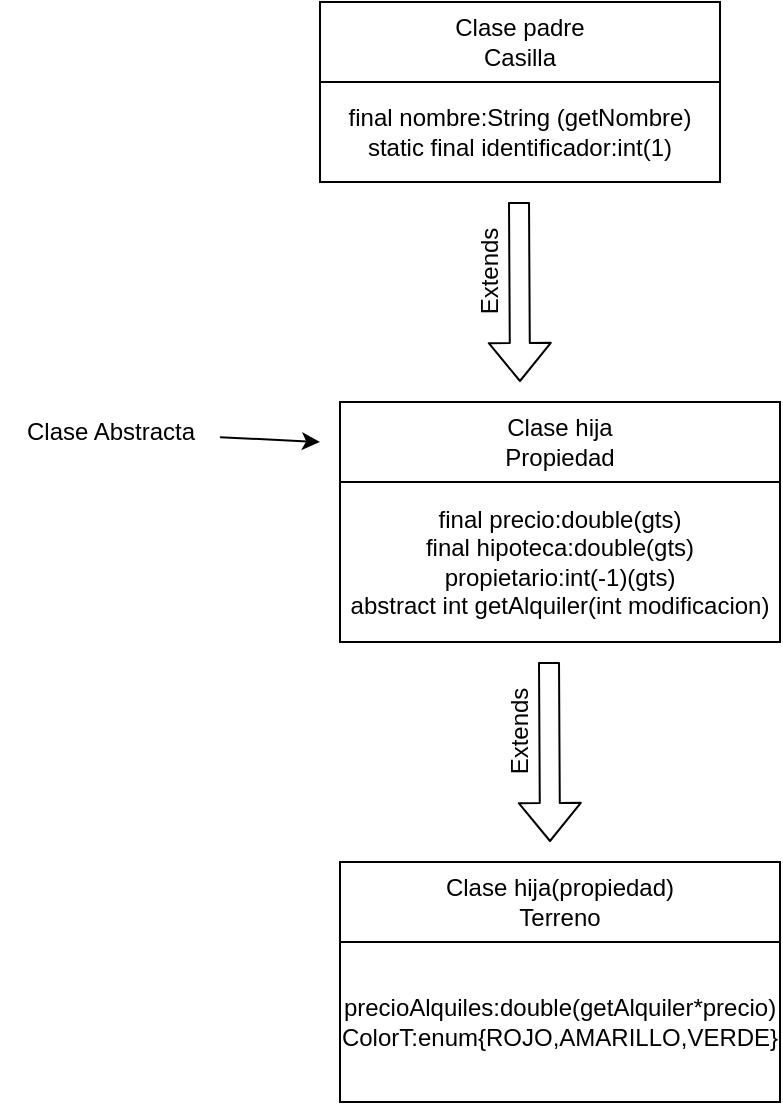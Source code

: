 <mxfile>
    <diagram id="P9o7sN3jgRsDh35PjGJq" name="Página-1">
        <mxGraphModel dx="652" dy="729" grid="1" gridSize="10" guides="1" tooltips="1" connect="1" arrows="1" fold="1" page="1" pageScale="1" pageWidth="827" pageHeight="1169" math="0" shadow="0">
            <root>
                <mxCell id="0"/>
                <mxCell id="1" parent="0"/>
                <mxCell id="2" value="Clase padre&lt;br&gt;Casilla" style="rounded=0;whiteSpace=wrap;html=1;" vertex="1" parent="1">
                    <mxGeometry x="250" y="60" width="200" height="40" as="geometry"/>
                </mxCell>
                <mxCell id="3" value="final nombre:String (getNombre)&lt;br&gt;static final identificador:int(1)&lt;br&gt;" style="rounded=0;whiteSpace=wrap;html=1;" vertex="1" parent="1">
                    <mxGeometry x="250" y="100" width="200" height="50" as="geometry"/>
                </mxCell>
                <mxCell id="4" value="" style="shape=flexArrow;endArrow=classic;html=1;" edge="1" parent="1">
                    <mxGeometry width="50" height="50" relative="1" as="geometry">
                        <mxPoint x="349.5" y="160" as="sourcePoint"/>
                        <mxPoint x="350" y="250" as="targetPoint"/>
                    </mxGeometry>
                </mxCell>
                <mxCell id="5" value="Extends" style="text;html=1;align=center;verticalAlign=middle;resizable=0;points=[];autosize=1;strokeColor=none;fillColor=none;rotation=-90;" vertex="1" parent="1">
                    <mxGeometry x="300" y="180" width="70" height="30" as="geometry"/>
                </mxCell>
                <mxCell id="6" value="Clase hija&lt;br&gt;Propiedad" style="rounded=0;whiteSpace=wrap;html=1;" vertex="1" parent="1">
                    <mxGeometry x="260" y="260" width="220" height="40" as="geometry"/>
                </mxCell>
                <mxCell id="7" value="final precio:double(gts)&lt;br&gt;final hipoteca:double(gts)&lt;br&gt;propietario:int(-1)(gts)&lt;br&gt;abstract int getAlquiler(int modificacion)&lt;br&gt;" style="rounded=0;whiteSpace=wrap;html=1;" vertex="1" parent="1">
                    <mxGeometry x="260" y="300" width="220" height="80" as="geometry"/>
                </mxCell>
                <mxCell id="9" value="Clase Abstracta" style="text;html=1;align=center;verticalAlign=middle;resizable=0;points=[];autosize=1;strokeColor=none;fillColor=none;" vertex="1" parent="1">
                    <mxGeometry x="90" y="260" width="110" height="30" as="geometry"/>
                </mxCell>
                <mxCell id="12" value="" style="endArrow=classic;html=1;" edge="1" parent="1" source="9">
                    <mxGeometry width="50" height="50" relative="1" as="geometry">
                        <mxPoint x="180" y="330" as="sourcePoint"/>
                        <mxPoint x="250" y="280" as="targetPoint"/>
                    </mxGeometry>
                </mxCell>
                <mxCell id="14" value="Clase hija(propiedad)&lt;br&gt;Terreno" style="rounded=0;whiteSpace=wrap;html=1;" vertex="1" parent="1">
                    <mxGeometry x="260" y="490" width="220" height="40" as="geometry"/>
                </mxCell>
                <mxCell id="15" value="" style="shape=flexArrow;endArrow=classic;html=1;" edge="1" parent="1">
                    <mxGeometry width="50" height="50" relative="1" as="geometry">
                        <mxPoint x="364.5" y="390" as="sourcePoint"/>
                        <mxPoint x="365" y="480" as="targetPoint"/>
                    </mxGeometry>
                </mxCell>
                <mxCell id="16" value="Extends" style="text;html=1;align=center;verticalAlign=middle;resizable=0;points=[];autosize=1;strokeColor=none;fillColor=none;rotation=-90;" vertex="1" parent="1">
                    <mxGeometry x="315" y="410" width="70" height="30" as="geometry"/>
                </mxCell>
                <mxCell id="17" value="precioAlquiles:double(getAlquiler*precio)&lt;br&gt;ColorT:enum{ROJO,AMARILLO,VERDE}" style="rounded=0;whiteSpace=wrap;html=1;" vertex="1" parent="1">
                    <mxGeometry x="260" y="530" width="220" height="80" as="geometry"/>
                </mxCell>
            </root>
        </mxGraphModel>
    </diagram>
</mxfile>